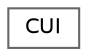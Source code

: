 digraph "Graphical Class Hierarchy"
{
 // LATEX_PDF_SIZE
  bgcolor="transparent";
  edge [fontname=Helvetica,fontsize=10,labelfontname=Helvetica,labelfontsize=10];
  node [fontname=Helvetica,fontsize=10,shape=box,height=0.2,width=0.4];
  rankdir="LR";
  Node0 [label="CUI",height=0.2,width=0.4,color="grey40", fillcolor="white", style="filled",URL="$classcom_1_1github_1_1miguelmj_1_1CUI.html",tooltip="Conversational User Interface, loads conversational modules."];
}
